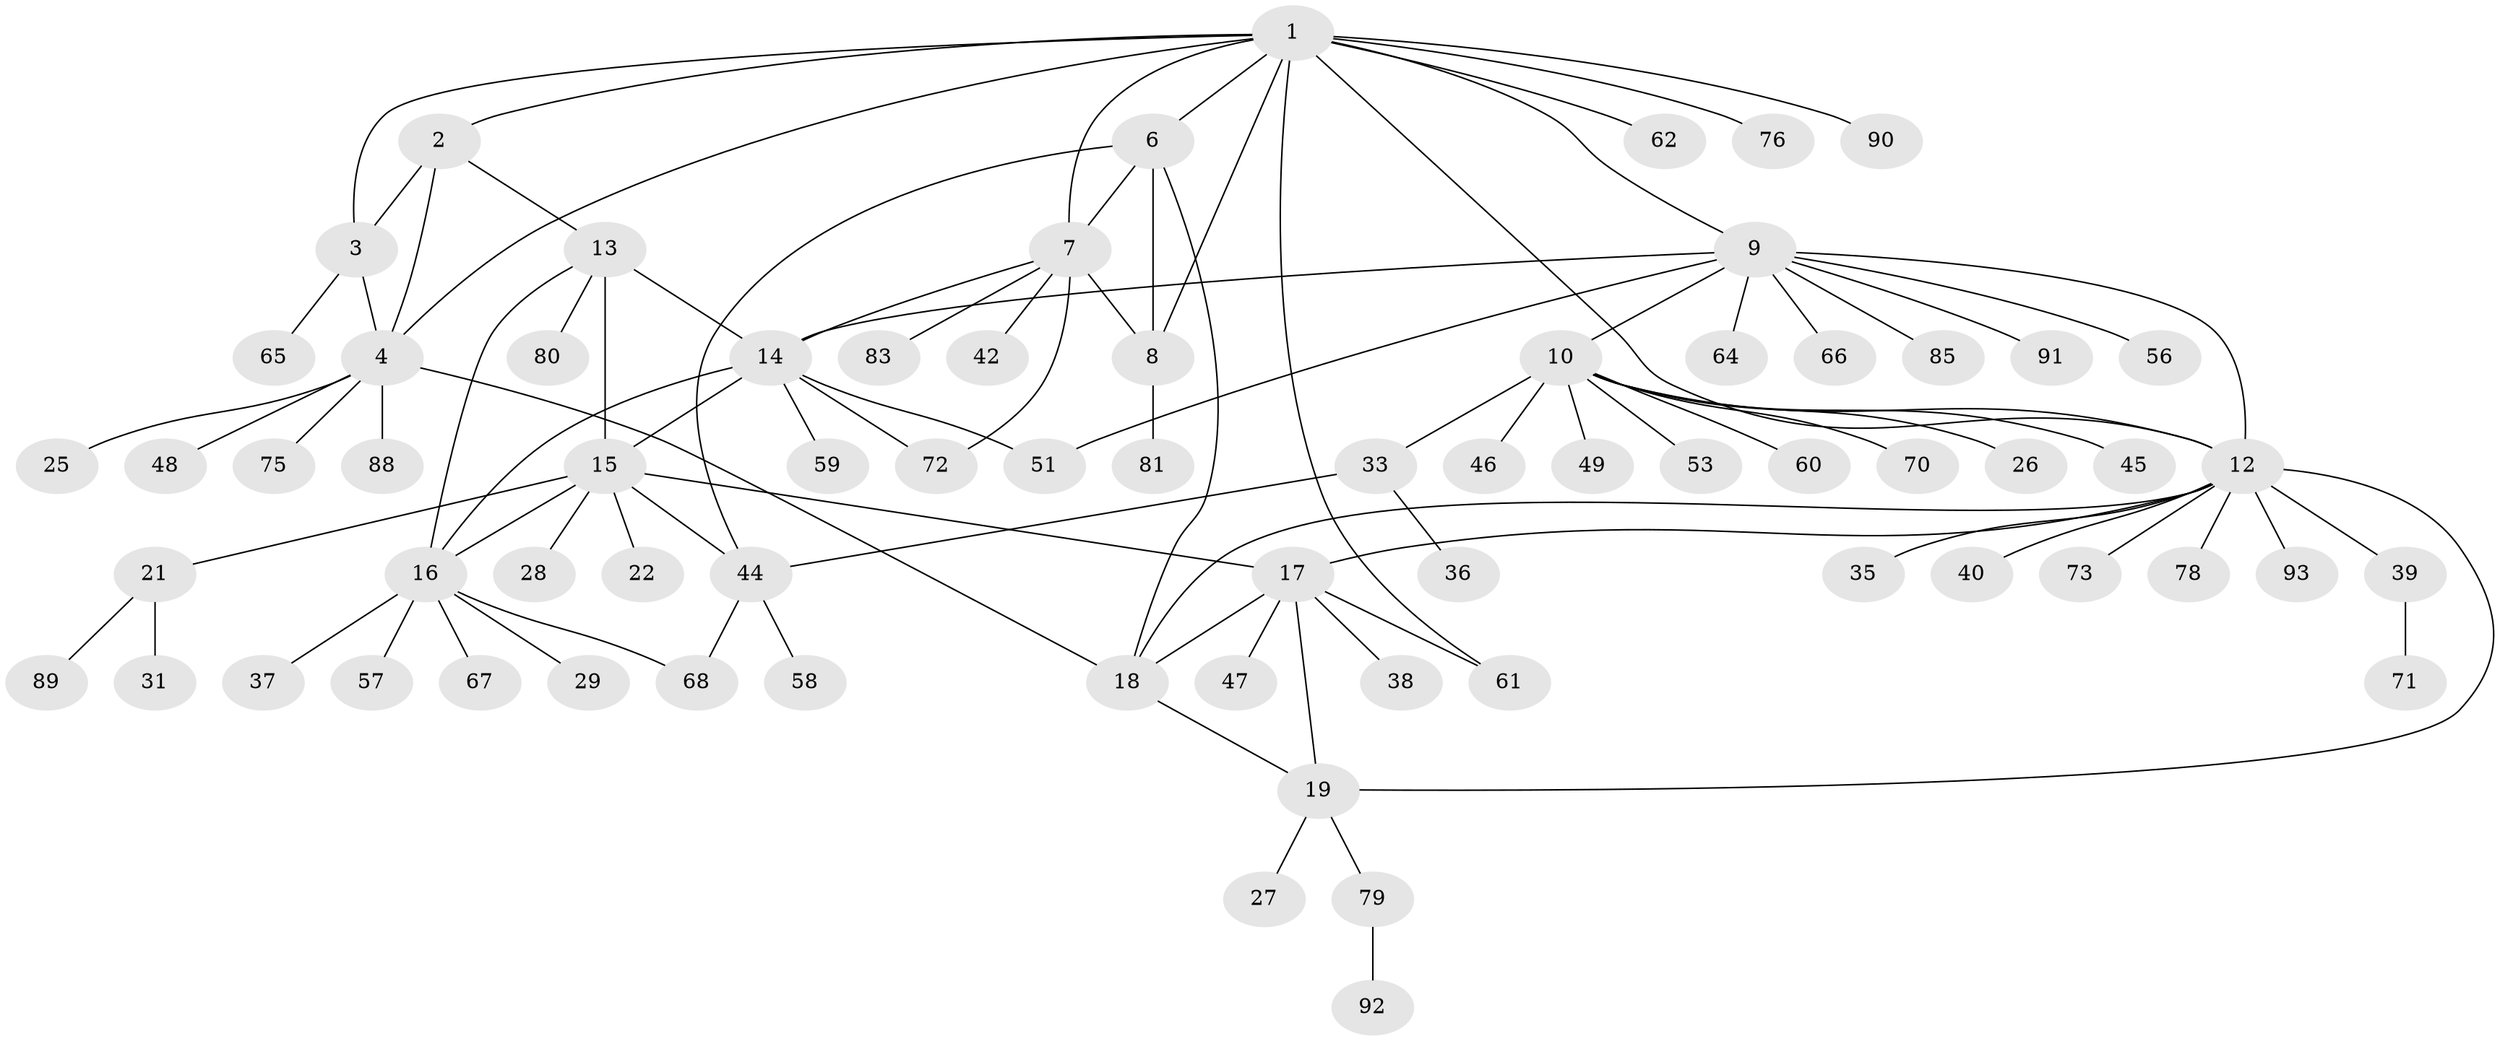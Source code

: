 // Generated by graph-tools (version 1.1) at 2025/24/03/03/25 07:24:18]
// undirected, 71 vertices, 95 edges
graph export_dot {
graph [start="1"]
  node [color=gray90,style=filled];
  1 [super="+5"];
  2;
  3 [super="+54"];
  4 [super="+86"];
  6 [super="+74"];
  7 [super="+34"];
  8 [super="+63"];
  9 [super="+11"];
  10 [super="+32"];
  12 [super="+20"];
  13 [super="+30"];
  14 [super="+23"];
  15 [super="+41"];
  16 [super="+43"];
  17 [super="+24"];
  18;
  19 [super="+52"];
  21 [super="+84"];
  22 [super="+82"];
  25;
  26;
  27;
  28;
  29;
  31;
  33;
  35 [super="+77"];
  36;
  37;
  38;
  39 [super="+87"];
  40;
  42 [super="+50"];
  44 [super="+55"];
  45;
  46;
  47;
  48;
  49;
  51;
  53 [super="+69"];
  56;
  57;
  58;
  59;
  60;
  61;
  62;
  64;
  65;
  66;
  67;
  68;
  70;
  71;
  72;
  73;
  75;
  76;
  78;
  79;
  80;
  81;
  83;
  85;
  88;
  89;
  90;
  91;
  92;
  93;
  1 -- 2;
  1 -- 3;
  1 -- 4;
  1 -- 12;
  1 -- 62;
  1 -- 90;
  1 -- 6;
  1 -- 7;
  1 -- 8;
  1 -- 9;
  1 -- 76;
  1 -- 61;
  2 -- 3;
  2 -- 4;
  2 -- 13;
  3 -- 4;
  3 -- 65;
  4 -- 18;
  4 -- 25;
  4 -- 48;
  4 -- 75;
  4 -- 88;
  6 -- 7;
  6 -- 8;
  6 -- 18;
  6 -- 44;
  7 -- 8;
  7 -- 14;
  7 -- 72;
  7 -- 83;
  7 -- 42;
  8 -- 81;
  9 -- 10 [weight=2];
  9 -- 12 [weight=2];
  9 -- 14;
  9 -- 51;
  9 -- 64;
  9 -- 66;
  9 -- 85;
  9 -- 56;
  9 -- 91;
  10 -- 12;
  10 -- 26;
  10 -- 33;
  10 -- 45;
  10 -- 46;
  10 -- 49;
  10 -- 53;
  10 -- 60;
  10 -- 70;
  12 -- 40;
  12 -- 35;
  12 -- 39;
  12 -- 73;
  12 -- 78;
  12 -- 17;
  12 -- 18;
  12 -- 19;
  12 -- 93;
  13 -- 14;
  13 -- 15;
  13 -- 16;
  13 -- 80;
  14 -- 15;
  14 -- 16;
  14 -- 51;
  14 -- 72;
  14 -- 59;
  15 -- 16;
  15 -- 17;
  15 -- 21;
  15 -- 22;
  15 -- 28;
  15 -- 44;
  16 -- 29;
  16 -- 37;
  16 -- 57;
  16 -- 67;
  16 -- 68;
  17 -- 18;
  17 -- 19;
  17 -- 47;
  17 -- 61;
  17 -- 38;
  18 -- 19;
  19 -- 27;
  19 -- 79;
  21 -- 31;
  21 -- 89;
  33 -- 36;
  33 -- 44;
  39 -- 71;
  44 -- 58;
  44 -- 68;
  79 -- 92;
}
